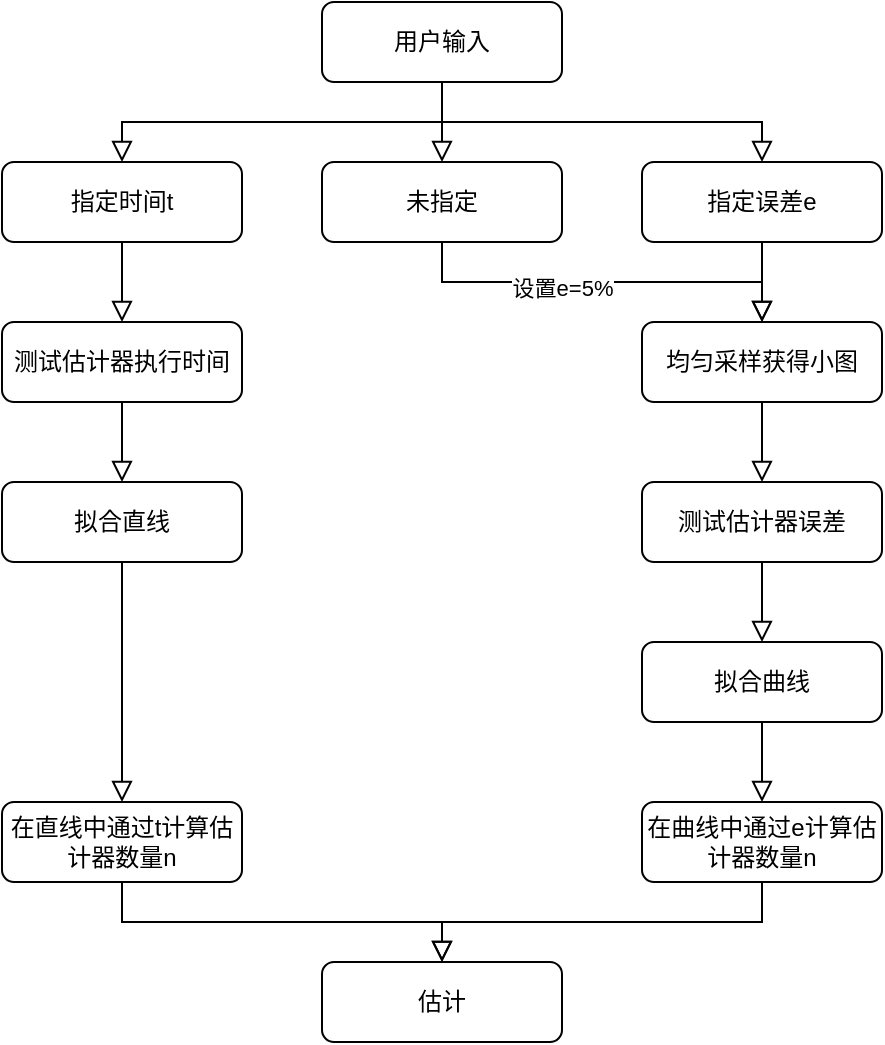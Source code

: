 <mxfile version="17.4.2" type="device"><diagram id="C5RBs43oDa-KdzZeNtuy" name="Page-1"><mxGraphModel dx="918" dy="721" grid="1" gridSize="10" guides="1" tooltips="1" connect="1" arrows="1" fold="1" page="1" pageScale="1" pageWidth="827" pageHeight="1169" math="0" shadow="0"><root><mxCell id="WIyWlLk6GJQsqaUBKTNV-0"/><mxCell id="WIyWlLk6GJQsqaUBKTNV-1" parent="WIyWlLk6GJQsqaUBKTNV-0"/><mxCell id="WIyWlLk6GJQsqaUBKTNV-2" value="" style="rounded=0;html=1;jettySize=auto;orthogonalLoop=1;fontSize=11;endArrow=block;endFill=0;endSize=8;strokeWidth=1;shadow=0;labelBackgroundColor=none;edgeStyle=orthogonalEdgeStyle;entryX=0.5;entryY=0;entryDx=0;entryDy=0;exitX=0.5;exitY=1;exitDx=0;exitDy=0;" parent="WIyWlLk6GJQsqaUBKTNV-1" source="WIyWlLk6GJQsqaUBKTNV-3" target="bUpDYowlUoeLEdDy19zX-0" edge="1"><mxGeometry relative="1" as="geometry"/></mxCell><mxCell id="WIyWlLk6GJQsqaUBKTNV-3" value="用户输入" style="rounded=1;whiteSpace=wrap;html=1;fontSize=12;glass=0;strokeWidth=1;shadow=0;" parent="WIyWlLk6GJQsqaUBKTNV-1" vertex="1"><mxGeometry x="160" y="80" width="120" height="40" as="geometry"/></mxCell><mxCell id="WIyWlLk6GJQsqaUBKTNV-11" value="估计" style="rounded=1;whiteSpace=wrap;html=1;fontSize=12;glass=0;strokeWidth=1;shadow=0;" parent="WIyWlLk6GJQsqaUBKTNV-1" vertex="1"><mxGeometry x="160" y="560" width="120" height="40" as="geometry"/></mxCell><mxCell id="bUpDYowlUoeLEdDy19zX-0" value="指定时间t" style="rounded=1;whiteSpace=wrap;html=1;fontSize=12;glass=0;strokeWidth=1;shadow=0;" vertex="1" parent="WIyWlLk6GJQsqaUBKTNV-1"><mxGeometry y="160" width="120" height="40" as="geometry"/></mxCell><mxCell id="bUpDYowlUoeLEdDy19zX-1" value="未指定" style="rounded=1;whiteSpace=wrap;html=1;fontSize=12;glass=0;strokeWidth=1;shadow=0;" vertex="1" parent="WIyWlLk6GJQsqaUBKTNV-1"><mxGeometry x="160" y="160" width="120" height="40" as="geometry"/></mxCell><mxCell id="bUpDYowlUoeLEdDy19zX-2" value="指定误差e" style="rounded=1;whiteSpace=wrap;html=1;fontSize=12;glass=0;strokeWidth=1;shadow=0;" vertex="1" parent="WIyWlLk6GJQsqaUBKTNV-1"><mxGeometry x="320" y="160" width="120" height="40" as="geometry"/></mxCell><mxCell id="bUpDYowlUoeLEdDy19zX-3" value="" style="rounded=0;html=1;jettySize=auto;orthogonalLoop=1;fontSize=11;endArrow=block;endFill=0;endSize=8;strokeWidth=1;shadow=0;labelBackgroundColor=none;edgeStyle=orthogonalEdgeStyle;entryX=0.5;entryY=0;entryDx=0;entryDy=0;exitX=0.5;exitY=1;exitDx=0;exitDy=0;" edge="1" parent="WIyWlLk6GJQsqaUBKTNV-1" source="WIyWlLk6GJQsqaUBKTNV-3" target="bUpDYowlUoeLEdDy19zX-1"><mxGeometry relative="1" as="geometry"><mxPoint x="170" y="110" as="sourcePoint"/><mxPoint x="70" y="170" as="targetPoint"/></mxGeometry></mxCell><mxCell id="bUpDYowlUoeLEdDy19zX-4" value="" style="rounded=0;html=1;jettySize=auto;orthogonalLoop=1;fontSize=11;endArrow=block;endFill=0;endSize=8;strokeWidth=1;shadow=0;labelBackgroundColor=none;edgeStyle=orthogonalEdgeStyle;entryX=0.5;entryY=0;entryDx=0;entryDy=0;exitX=0.5;exitY=1;exitDx=0;exitDy=0;" edge="1" parent="WIyWlLk6GJQsqaUBKTNV-1" source="WIyWlLk6GJQsqaUBKTNV-3" target="bUpDYowlUoeLEdDy19zX-2"><mxGeometry relative="1" as="geometry"><mxPoint x="180" y="120" as="sourcePoint"/><mxPoint x="80" y="180" as="targetPoint"/></mxGeometry></mxCell><mxCell id="bUpDYowlUoeLEdDy19zX-5" value="测试估计器执行时间" style="rounded=1;whiteSpace=wrap;html=1;fontSize=12;glass=0;strokeWidth=1;shadow=0;" vertex="1" parent="WIyWlLk6GJQsqaUBKTNV-1"><mxGeometry y="240" width="120" height="40" as="geometry"/></mxCell><mxCell id="bUpDYowlUoeLEdDy19zX-6" value="拟合直线" style="rounded=1;whiteSpace=wrap;html=1;fontSize=12;glass=0;strokeWidth=1;shadow=0;" vertex="1" parent="WIyWlLk6GJQsqaUBKTNV-1"><mxGeometry y="320" width="120" height="40" as="geometry"/></mxCell><mxCell id="bUpDYowlUoeLEdDy19zX-7" value="" style="rounded=0;html=1;jettySize=auto;orthogonalLoop=1;fontSize=11;endArrow=block;endFill=0;endSize=8;strokeWidth=1;shadow=0;labelBackgroundColor=none;edgeStyle=orthogonalEdgeStyle;entryX=0.5;entryY=0;entryDx=0;entryDy=0;exitX=0.5;exitY=1;exitDx=0;exitDy=0;" edge="1" parent="WIyWlLk6GJQsqaUBKTNV-1" source="bUpDYowlUoeLEdDy19zX-0" target="bUpDYowlUoeLEdDy19zX-5"><mxGeometry relative="1" as="geometry"><mxPoint x="230" y="130" as="sourcePoint"/><mxPoint x="70" y="170" as="targetPoint"/></mxGeometry></mxCell><mxCell id="bUpDYowlUoeLEdDy19zX-8" value="" style="rounded=0;html=1;jettySize=auto;orthogonalLoop=1;fontSize=11;endArrow=block;endFill=0;endSize=8;strokeWidth=1;shadow=0;labelBackgroundColor=none;edgeStyle=orthogonalEdgeStyle;entryX=0.5;entryY=0;entryDx=0;entryDy=0;exitX=0.5;exitY=1;exitDx=0;exitDy=0;" edge="1" parent="WIyWlLk6GJQsqaUBKTNV-1" source="bUpDYowlUoeLEdDy19zX-5" target="bUpDYowlUoeLEdDy19zX-6"><mxGeometry relative="1" as="geometry"><mxPoint x="70" y="210" as="sourcePoint"/><mxPoint x="70" y="250" as="targetPoint"/></mxGeometry></mxCell><mxCell id="bUpDYowlUoeLEdDy19zX-9" value="在直线中通过t计算估计器数量n" style="rounded=1;whiteSpace=wrap;html=1;fontSize=12;glass=0;strokeWidth=1;shadow=0;" vertex="1" parent="WIyWlLk6GJQsqaUBKTNV-1"><mxGeometry y="480" width="120" height="40" as="geometry"/></mxCell><mxCell id="bUpDYowlUoeLEdDy19zX-10" value="均匀采样获得小图&lt;span style=&quot;color: rgba(0 , 0 , 0 , 0) ; font-family: monospace ; font-size: 0px&quot;&gt;%3CmxGraphModel%3E%3Croot%3E%3CmxCell%20id%3D%220%22%2F%3E%3CmxCell%20id%3D%221%22%20parent%3D%220%22%2F%3E%3CmxCell%20id%3D%222%22%20value%3D%22%E6%B5%8B%E8%AF%95%E4%BC%B0%E8%AE%A1%E5%99%A8%E6%89%A7%E8%A1%8C%E6%97%B6%E9%97%B4%22%20style%3D%22rounded%3D1%3BwhiteSpace%3Dwrap%3Bhtml%3D1%3BfontSize%3D12%3Bglass%3D0%3BstrokeWidth%3D1%3Bshadow%3D0%3B%22%20vertex%3D%221%22%20parent%3D%221%22%3E%3CmxGeometry%20y%3D%22240%22%20width%3D%22120%22%20height%3D%2240%22%20as%3D%22geometry%22%2F%3E%3C%2FmxCell%3E%3C%2Froot%3E%3C%2FmxGraphModel%3E&lt;/span&gt;" style="rounded=1;whiteSpace=wrap;html=1;fontSize=12;glass=0;strokeWidth=1;shadow=0;" vertex="1" parent="WIyWlLk6GJQsqaUBKTNV-1"><mxGeometry x="320" y="240" width="120" height="40" as="geometry"/></mxCell><mxCell id="bUpDYowlUoeLEdDy19zX-11" value="测试估计器误差" style="rounded=1;whiteSpace=wrap;html=1;fontSize=12;glass=0;strokeWidth=1;shadow=0;" vertex="1" parent="WIyWlLk6GJQsqaUBKTNV-1"><mxGeometry x="320" y="320" width="120" height="40" as="geometry"/></mxCell><mxCell id="bUpDYowlUoeLEdDy19zX-12" value="拟合曲线" style="rounded=1;whiteSpace=wrap;html=1;fontSize=12;glass=0;strokeWidth=1;shadow=0;" vertex="1" parent="WIyWlLk6GJQsqaUBKTNV-1"><mxGeometry x="320" y="400" width="120" height="40" as="geometry"/></mxCell><mxCell id="bUpDYowlUoeLEdDy19zX-13" value="在曲线中通过e计算估计器数量n" style="rounded=1;whiteSpace=wrap;html=1;fontSize=12;glass=0;strokeWidth=1;shadow=0;" vertex="1" parent="WIyWlLk6GJQsqaUBKTNV-1"><mxGeometry x="320" y="480" width="120" height="40" as="geometry"/></mxCell><mxCell id="bUpDYowlUoeLEdDy19zX-14" value="" style="rounded=0;html=1;jettySize=auto;orthogonalLoop=1;fontSize=11;endArrow=block;endFill=0;endSize=8;strokeWidth=1;shadow=0;labelBackgroundColor=none;edgeStyle=orthogonalEdgeStyle;entryX=0.5;entryY=0;entryDx=0;entryDy=0;exitX=0.5;exitY=1;exitDx=0;exitDy=0;" edge="1" parent="WIyWlLk6GJQsqaUBKTNV-1" source="bUpDYowlUoeLEdDy19zX-6" target="bUpDYowlUoeLEdDy19zX-9"><mxGeometry relative="1" as="geometry"><mxPoint x="70" y="290" as="sourcePoint"/><mxPoint x="70" y="330" as="targetPoint"/></mxGeometry></mxCell><mxCell id="bUpDYowlUoeLEdDy19zX-15" value="" style="rounded=0;html=1;jettySize=auto;orthogonalLoop=1;fontSize=11;endArrow=block;endFill=0;endSize=8;strokeWidth=1;shadow=0;labelBackgroundColor=none;edgeStyle=orthogonalEdgeStyle;exitX=0.5;exitY=1;exitDx=0;exitDy=0;entryX=0.5;entryY=0;entryDx=0;entryDy=0;" edge="1" parent="WIyWlLk6GJQsqaUBKTNV-1" source="bUpDYowlUoeLEdDy19zX-10" target="bUpDYowlUoeLEdDy19zX-11"><mxGeometry relative="1" as="geometry"><mxPoint x="150" y="370" as="sourcePoint"/><mxPoint x="380" y="310" as="targetPoint"/></mxGeometry></mxCell><mxCell id="bUpDYowlUoeLEdDy19zX-18" value="" style="rounded=0;html=1;jettySize=auto;orthogonalLoop=1;fontSize=11;endArrow=block;endFill=0;endSize=8;strokeWidth=1;shadow=0;labelBackgroundColor=none;edgeStyle=orthogonalEdgeStyle;exitX=0.5;exitY=1;exitDx=0;exitDy=0;entryX=0.5;entryY=0;entryDx=0;entryDy=0;" edge="1" parent="WIyWlLk6GJQsqaUBKTNV-1" source="bUpDYowlUoeLEdDy19zX-11" target="bUpDYowlUoeLEdDy19zX-12"><mxGeometry relative="1" as="geometry"><mxPoint x="390" y="290" as="sourcePoint"/><mxPoint x="390" y="330" as="targetPoint"/></mxGeometry></mxCell><mxCell id="bUpDYowlUoeLEdDy19zX-19" value="" style="rounded=0;html=1;jettySize=auto;orthogonalLoop=1;fontSize=11;endArrow=block;endFill=0;endSize=8;strokeWidth=1;shadow=0;labelBackgroundColor=none;edgeStyle=orthogonalEdgeStyle;exitX=0.5;exitY=1;exitDx=0;exitDy=0;entryX=0.5;entryY=0;entryDx=0;entryDy=0;" edge="1" parent="WIyWlLk6GJQsqaUBKTNV-1" source="bUpDYowlUoeLEdDy19zX-12" target="bUpDYowlUoeLEdDy19zX-13"><mxGeometry relative="1" as="geometry"><mxPoint x="390" y="370" as="sourcePoint"/><mxPoint x="390" y="410" as="targetPoint"/></mxGeometry></mxCell><mxCell id="bUpDYowlUoeLEdDy19zX-20" value="" style="rounded=0;html=1;jettySize=auto;orthogonalLoop=1;fontSize=11;endArrow=block;endFill=0;endSize=8;strokeWidth=1;shadow=0;labelBackgroundColor=none;edgeStyle=orthogonalEdgeStyle;exitX=0.5;exitY=1;exitDx=0;exitDy=0;entryX=0.5;entryY=0;entryDx=0;entryDy=0;" edge="1" parent="WIyWlLk6GJQsqaUBKTNV-1" source="bUpDYowlUoeLEdDy19zX-1" target="bUpDYowlUoeLEdDy19zX-10"><mxGeometry relative="1" as="geometry"><mxPoint x="320" y="380" as="sourcePoint"/><mxPoint x="320" y="420" as="targetPoint"/></mxGeometry></mxCell><mxCell id="bUpDYowlUoeLEdDy19zX-24" value="设置e=5%" style="edgeLabel;html=1;align=center;verticalAlign=middle;resizable=0;points=[];" vertex="1" connectable="0" parent="bUpDYowlUoeLEdDy19zX-20"><mxGeometry x="-0.205" y="-3" relative="1" as="geometry"><mxPoint as="offset"/></mxGeometry></mxCell><mxCell id="bUpDYowlUoeLEdDy19zX-21" value="" style="rounded=0;html=1;jettySize=auto;orthogonalLoop=1;fontSize=11;endArrow=block;endFill=0;endSize=8;strokeWidth=1;shadow=0;labelBackgroundColor=none;edgeStyle=orthogonalEdgeStyle;exitX=0.5;exitY=1;exitDx=0;exitDy=0;entryX=0.5;entryY=0;entryDx=0;entryDy=0;" edge="1" parent="WIyWlLk6GJQsqaUBKTNV-1" source="bUpDYowlUoeLEdDy19zX-2" target="bUpDYowlUoeLEdDy19zX-10"><mxGeometry relative="1" as="geometry"><mxPoint x="230" y="210" as="sourcePoint"/><mxPoint x="310" y="250" as="targetPoint"/></mxGeometry></mxCell><mxCell id="bUpDYowlUoeLEdDy19zX-22" value="" style="rounded=0;html=1;jettySize=auto;orthogonalLoop=1;fontSize=11;endArrow=block;endFill=0;endSize=8;strokeWidth=1;shadow=0;labelBackgroundColor=none;edgeStyle=orthogonalEdgeStyle;entryX=0.5;entryY=0;entryDx=0;entryDy=0;exitX=0.5;exitY=1;exitDx=0;exitDy=0;" edge="1" parent="WIyWlLk6GJQsqaUBKTNV-1" source="bUpDYowlUoeLEdDy19zX-9" target="WIyWlLk6GJQsqaUBKTNV-11"><mxGeometry relative="1" as="geometry"><mxPoint x="70" y="370" as="sourcePoint"/><mxPoint x="70" y="490" as="targetPoint"/></mxGeometry></mxCell><mxCell id="bUpDYowlUoeLEdDy19zX-23" value="" style="rounded=0;html=1;jettySize=auto;orthogonalLoop=1;fontSize=11;endArrow=block;endFill=0;endSize=8;strokeWidth=1;shadow=0;labelBackgroundColor=none;edgeStyle=orthogonalEdgeStyle;entryX=0.5;entryY=0;entryDx=0;entryDy=0;exitX=0.5;exitY=1;exitDx=0;exitDy=0;" edge="1" parent="WIyWlLk6GJQsqaUBKTNV-1" source="bUpDYowlUoeLEdDy19zX-13" target="WIyWlLk6GJQsqaUBKTNV-11"><mxGeometry relative="1" as="geometry"><mxPoint x="80" y="380" as="sourcePoint"/><mxPoint x="80" y="500" as="targetPoint"/></mxGeometry></mxCell></root></mxGraphModel></diagram></mxfile>